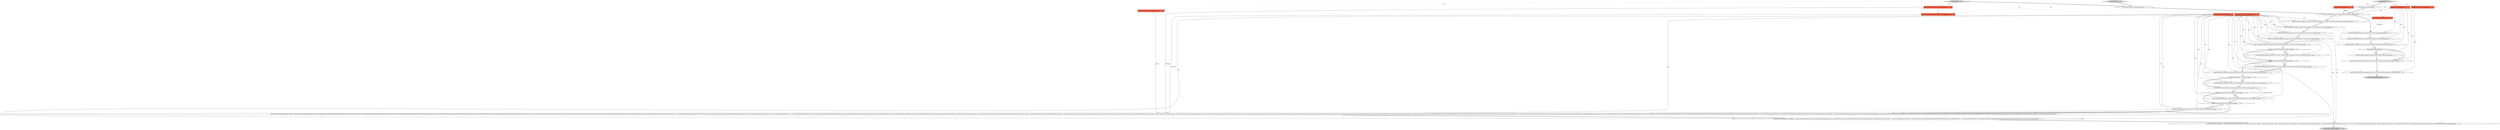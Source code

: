 digraph {
15 [style = filled, label = "json.name(dataSource.getId())@@@3@@@['1', '1', '0']", fillcolor = white, shape = ellipse image = "AAA0AAABBB1BBB"];
0 [style = filled, label = "JSONUtils.field(json,RegistryConstants.ATTR_SAVE_PASSWORD,dataSource.isSavePassword())@@@9@@@['1', '1', '0']", fillcolor = white, shape = ellipse image = "AAA0AAABBB1BBB"];
8 [style = filled, label = "JSONUtils.fieldNE(json,RegistryConstants.ATTR_ID,objectID)@@@4@@@['1', '1', '1']", fillcolor = white, shape = ellipse image = "AAA0AAABBB1BBB"];
17 [style = filled, label = "JSONUtils.field(json,RegistryConstants.ATTR_NAME,dataSource.getName())@@@7@@@['1', '1', '0']", fillcolor = white, shape = ellipse image = "AAA0AAABBB1BBB"];
27 [style = filled, label = "saveDataSource['0', '1', '0']", fillcolor = lightgray, shape = diamond image = "AAA0AAABBB2BBB"];
14 [style = filled, label = "JSONUtils.field(json,\"virtual-model-id\",dataSource.getVirtualModel().getId())@@@25@@@['1', '1', '0']", fillcolor = white, shape = ellipse image = "AAA0AAABBB1BBB"];
19 [style = filled, label = "{SimplePreferenceStore prefStore = dataSource.getPreferenceStore()Map<String,String> props = new TreeMap<>()for (String propName : prefStore.preferenceNames()){String propValue = prefStore.getString(propName)String defValue = prefStore.getDefaultString(propName)if (propValue != null && !CommonUtils.equalObjects(propValue,defValue)) {props.put(propName,propValue)}}if (!props.isEmpty()) {JSONUtils.serializeProperties(json,RegistryConstants.TAG_CUSTOM_PROPERTIES,props)}}@@@115@@@['1', '1', '0']", fillcolor = white, shape = ellipse image = "AAA0AAABBB1BBB"];
2 [style = filled, label = "JSONUtils.field(json,RegistryConstants.ATTR_SHOW_UTIL_OBJECTS,dataSource.isShowUtilityObjects())@@@14@@@['1', '1', '0']", fillcolor = white, shape = ellipse image = "AAA0AAABBB1BBB"];
6 [style = filled, label = "{DBPConnectionConfiguration connectionInfo = dataSource.getConnectionConfiguration()json.name(\"configuration\")json.beginObject()JSONUtils.fieldNE(json,RegistryConstants.ATTR_HOST,connectionInfo.getHostName())JSONUtils.fieldNE(json,RegistryConstants.ATTR_PORT,connectionInfo.getHostPort())JSONUtils.fieldNE(json,RegistryConstants.ATTR_SERVER,connectionInfo.getServerName())JSONUtils.fieldNE(json,RegistryConstants.ATTR_DATABASE,connectionInfo.getDatabaseName())JSONUtils.fieldNE(json,RegistryConstants.ATTR_URL,connectionInfo.getUrl())saveSecuredCredentials(dataSource,null,null,connectionInfo.getUserName(),dataSource.isSavePassword()? connectionInfo.getUserPassword(): null)JSONUtils.fieldNE(json,RegistryConstants.ATTR_HOME,connectionInfo.getClientHomeId())if (connectionInfo.getConnectionType() != null) {JSONUtils.field(json,RegistryConstants.ATTR_TYPE,connectionInfo.getConnectionType().getId())}JSONUtils.fieldNE(json,RegistryConstants.ATTR_COLOR,connectionInfo.getConnectionColor())if (connectionInfo.getKeepAliveInterval() > 0) {JSONUtils.field(json,RegistryConstants.ATTR_KEEP_ALIVE,connectionInfo.getKeepAliveInterval())}JSONUtils.serializeProperties(json,RegistryConstants.TAG_PROPERTIES,connectionInfo.getProperties())JSONUtils.serializeProperties(json,RegistryConstants.TAG_PROVIDER_PROPERTIES,connectionInfo.getProviderProperties())if (!ArrayUtils.isEmpty(connectionInfo.getDeclaredEvents())) {json.name(RegistryConstants.TAG_EVENTS)json.beginObject()for (DBPConnectionEventType eventType : connectionInfo.getDeclaredEvents()){DBRShellCommand command = connectionInfo.getEvent(eventType)json.name(eventType.name())json.beginObject()JSONUtils.field(json,RegistryConstants.ATTR_ENABLED,command.isEnabled())JSONUtils.field(json,RegistryConstants.ATTR_SHOW_PANEL,command.isShowProcessPanel())JSONUtils.field(json,RegistryConstants.ATTR_WAIT_PROCESS,command.isWaitProcessFinish())if (command.isWaitProcessFinish()) {JSONUtils.field(json,RegistryConstants.ATTR_WAIT_PROCESS_TIMEOUT,command.getWaitProcessTimeoutMs())}JSONUtils.field(json,RegistryConstants.ATTR_TERMINATE_AT_DISCONNECT,command.isTerminateAtDisconnect())JSONUtils.field(json,RegistryConstants.ATTR_PAUSE_AFTER_EXECUTE,command.getPauseAfterExecute())JSONUtils.fieldNE(json,RegistryConstants.ATTR_WORKING_DIRECTORY,command.getWorkingDirectory())JSONUtils.fieldNE(json,RegistryConstants.ATTR_COMMAND,command.getCommand())json.endObject()}json.endObject()}if (!CommonUtils.isEmpty(connectionInfo.getDeclaredHandlers())) {json.name(RegistryConstants.TAG_HANDLERS)json.beginObject()for (DBWHandlerConfiguration configuration : connectionInfo.getDeclaredHandlers()){saveNetworkHandlerConfiguration(json,dataSource,null,configuration)}json.endObject()}{DBPConnectionBootstrap bootstrap = connectionInfo.getBootstrap()if (bootstrap.hasData()) {json.name(RegistryConstants.TAG_BOOTSTRAP)json.beginObject()if (bootstrap.getDefaultAutoCommit() != null) {JSONUtils.field(json,RegistryConstants.ATTR_AUTOCOMMIT,bootstrap.getDefaultAutoCommit())}if (bootstrap.getDefaultTransactionIsolation() != null) {JSONUtils.field(json,RegistryConstants.ATTR_TXN_ISOLATION,bootstrap.getDefaultTransactionIsolation())}JSONUtils.fieldNE(json,RegistryConstants.ATTR_DEFAULT_OBJECT,bootstrap.getDefaultObjectName())if (bootstrap.isIgnoreErrors()) {JSONUtils.field(json,RegistryConstants.ATTR_IGNORE_ERRORS,true)}JSONUtils.serializeStringList(json,RegistryConstants.TAG_QUERY,bootstrap.getInitQueries())json.endObject()}}json.endObject()}@@@27@@@['1', '1', '0']", fillcolor = white, shape = ellipse image = "AAA0AAABBB1BBB"];
33 [style = filled, label = "saveObjectFiler['0', '0', '1']", fillcolor = lightgray, shape = diamond image = "AAA0AAABBB3BBB"];
13 [style = filled, label = "@NotNull DBPProject project@@@2@@@['1', '0', '0']", fillcolor = tomato, shape = box image = "AAA0AAABBB1BBB"];
1 [style = filled, label = "JSONUtils.fieldNE(json,RegistryConstants.TAG_DESCRIPTION,dataSource.getDescription())@@@8@@@['1', '1', '0']", fillcolor = white, shape = ellipse image = "AAA0AAABBB1BBB"];
18 [style = filled, label = "dataSource.isShowSystemObjects()@@@10@@@['1', '1', '0']", fillcolor = white, shape = diamond image = "AAA0AAABBB1BBB"];
23 [style = filled, label = "json.endObject()@@@129@@@['1', '1', '0']", fillcolor = lightgray, shape = ellipse image = "AAA0AAABBB1BBB"];
10 [style = filled, label = "JsonWriter json@@@2@@@['1', '0', '0']", fillcolor = tomato, shape = box image = "AAA0AAABBB1BBB"];
43 [style = filled, label = "String objectID@@@2@@@['0', '0', '1']", fillcolor = tomato, shape = box image = "AAA0AAABBB3BBB"];
22 [style = filled, label = "!CommonUtils.isEmpty(lockPasswordHash)@@@21@@@['1', '1', '0']", fillcolor = white, shape = diamond image = "AAA0AAABBB1BBB"];
38 [style = filled, label = "JSONUtils.serializeStringList(json,RegistryConstants.TAG_EXCLUDE,filter.getExclude())@@@12@@@['0', '0', '1']", fillcolor = white, shape = ellipse image = "AAA0AAABBB3BBB"];
21 [style = filled, label = "{Collection<FilterMapping> filterMappings = dataSource.getObjectFilters()if (!CommonUtils.isEmpty(filterMappings)) {json.name(RegistryConstants.TAG_FILTERS)json.beginArray()for (FilterMapping filter : filterMappings){if (filter.defaultFilter != null && !filter.defaultFilter.isEmpty()) {saveObjectFiler(json,filter.typeName,null,filter.defaultFilter)}for (Map.Entry<String,DBSObjectFilter> cf : filter.customFilters.entrySet()){if (!cf.getValue().isEmpty()) {saveObjectFiler(json,filter.typeName,cf.getKey(),cf.getValue())}}}json.endArray()}}@@@97@@@['1', '1', '0']", fillcolor = white, shape = ellipse image = "AAA0AAABBB1BBB"];
12 [style = filled, label = "JSONUtils.field(json,RegistryConstants.ATTR_LOCK_PASSWORD,lockPasswordHash)@@@22@@@['1', '1', '0']", fillcolor = white, shape = ellipse image = "AAA0AAABBB1BBB"];
16 [style = filled, label = "DataSourceDescriptor dataSource@@@2@@@['1', '0', '0']", fillcolor = tomato, shape = box image = "AAA1AAABBB1BBB"];
28 [style = filled, label = "@NotNull JsonWriter json@@@2@@@['0', '1', '0']", fillcolor = tomato, shape = box image = "AAA0AAABBB2BBB"];
41 [style = filled, label = "json.beginObject()@@@3@@@['0', '0', '1']", fillcolor = white, shape = ellipse image = "AAA0AAABBB3BBB"];
34 [style = filled, label = "JsonWriter json@@@2@@@['0', '0', '1']", fillcolor = tomato, shape = box image = "AAA0AAABBB3BBB"];
5 [style = filled, label = "JSONUtils.field(json,RegistryConstants.ATTR_DRIVER,dataSource.getDriver().getId())@@@6@@@['1', '1', '0']", fillcolor = white, shape = ellipse image = "AAA0AAABBB1BBB"];
25 [style = filled, label = "JSONUtils.field(json,RegistryConstants.ATTR_FOLDER,dataSource.getFolder().getFolderPath())@@@18@@@['1', '1', '0']", fillcolor = white, shape = ellipse image = "AAA0AAABBB1BBB"];
40 [style = filled, label = "JSONUtils.fieldNE(json,RegistryConstants.ATTR_NAME,filter.getName())@@@6@@@['0', '0', '1']", fillcolor = white, shape = ellipse image = "AAA0AAABBB3BBB"];
4 [style = filled, label = "JSONUtils.field(json,RegistryConstants.ATTR_SHOW_SYSTEM_OBJECTS,dataSource.isShowSystemObjects())@@@11@@@['1', '1', '0']", fillcolor = white, shape = ellipse image = "AAA0AAABBB1BBB"];
26 [style = filled, label = "saveDataSource['1', '0', '0']", fillcolor = lightgray, shape = diamond image = "AAA0AAABBB1BBB"];
3 [style = filled, label = "dataSource.isShowUtilityObjects()@@@13@@@['1', '1', '0']", fillcolor = white, shape = diamond image = "AAA0AAABBB1BBB"];
42 [style = filled, label = "!filter.isEnabled()@@@8@@@['0', '0', '1']", fillcolor = white, shape = diamond image = "AAA0AAABBB3BBB"];
32 [style = filled, label = "String typeName@@@2@@@['0', '0', '1']", fillcolor = tomato, shape = box image = "AAA0AAABBB3BBB"];
39 [style = filled, label = "JSONUtils.fieldNE(json,RegistryConstants.ATTR_TYPE,typeName)@@@5@@@['0', '0', '1']", fillcolor = white, shape = ellipse image = "AAA0AAABBB3BBB"];
9 [style = filled, label = "dataSource.hasSharedVirtualModel()@@@24@@@['1', '1', '0']", fillcolor = white, shape = diamond image = "AAA0AAABBB1BBB"];
11 [style = filled, label = "final String lockPasswordHash = dataSource.getLockPasswordHash()@@@20@@@['1', '1', '0']", fillcolor = white, shape = ellipse image = "AAA0AAABBB1BBB"];
20 [style = filled, label = "JSONUtils.field(json,RegistryConstants.ATTR_READ_ONLY,dataSource.isConnectionReadOnly())@@@16@@@['1', '1', '0']", fillcolor = white, shape = ellipse image = "AAA0AAABBB1BBB"];
35 [style = filled, label = "JSONUtils.serializeStringList(json,RegistryConstants.TAG_INCLUDE,filter.getInclude())@@@11@@@['0', '0', '1']", fillcolor = white, shape = ellipse image = "AAA0AAABBB3BBB"];
24 [style = filled, label = "JSONUtils.field(json,RegistryConstants.ATTR_PROVIDER,dataSource.getDriver().getProviderDescriptor().getId())@@@5@@@['1', '1', '0']", fillcolor = white, shape = ellipse image = "AAA0AAABBB1BBB"];
7 [style = filled, label = "dataSource.getFolder() != null@@@17@@@['1', '1', '0']", fillcolor = white, shape = diamond image = "AAA0AAABBB1BBB"];
36 [style = filled, label = "DBSObjectFilter filter@@@2@@@['0', '0', '1']", fillcolor = tomato, shape = box image = "AAA0AAABBB3BBB"];
30 [style = filled, label = "json.endObject()@@@13@@@['0', '0', '1']", fillcolor = lightgray, shape = ellipse image = "AAA0AAABBB3BBB"];
37 [style = filled, label = "JSONUtils.field(json,RegistryConstants.ATTR_ENABLED,false)@@@9@@@['0', '0', '1']", fillcolor = white, shape = ellipse image = "AAA0AAABBB3BBB"];
29 [style = filled, label = "@NotNull DataSourceDescriptor dataSource@@@2@@@['0', '1', '0']", fillcolor = tomato, shape = box image = "AAA1AAABBB2BBB"];
31 [style = filled, label = "JSONUtils.fieldNE(json,RegistryConstants.ATTR_DESCRIPTION,filter.getDescription())@@@7@@@['0', '0', '1']", fillcolor = white, shape = ellipse image = "AAA0AAABBB3BBB"];
10->4 [style = solid, label="json"];
18->3 [style = bold, label=""];
11->12 [style = solid, label="lockPasswordHash"];
28->12 [style = solid, label="json"];
41->8 [style = bold, label=""];
26->13 [style = dotted, label="true"];
10->20 [style = solid, label="json"];
12->9 [style = bold, label=""];
27->15 [style = bold, label=""];
28->5 [style = solid, label="json"];
28->17 [style = solid, label="json"];
9->6 [style = bold, label=""];
28->25 [style = solid, label="json"];
38->30 [style = bold, label=""];
26->15 [style = bold, label=""];
9->14 [style = bold, label=""];
28->21 [style = solid, label="json"];
10->19 [style = solid, label="json"];
26->16 [style = dotted, label="true"];
34->38 [style = solid, label="json"];
40->31 [style = bold, label=""];
35->38 [style = bold, label=""];
8->39 [style = bold, label=""];
10->6 [style = solid, label="json"];
28->4 [style = solid, label="json"];
10->2 [style = solid, label="json"];
13->6 [style = solid, label="project"];
4->3 [style = bold, label=""];
10->24 [style = solid, label="json"];
2->20 [style = bold, label=""];
7->11 [style = bold, label=""];
21->19 [style = bold, label=""];
33->32 [style = dotted, label="true"];
1->31 [style = dashed, label="0"];
28->20 [style = solid, label="json"];
22->9 [style = bold, label=""];
10->25 [style = solid, label="json"];
34->35 [style = solid, label="json"];
10->17 [style = solid, label="json"];
33->41 [style = bold, label=""];
5->39 [style = dashed, label="0"];
1->0 [style = bold, label=""];
5->17 [style = bold, label=""];
24->5 [style = bold, label=""];
18->4 [style = bold, label=""];
3->2 [style = bold, label=""];
27->29 [style = dotted, label="true"];
10->0 [style = solid, label="json"];
24->8 [style = dashed, label="0"];
28->19 [style = solid, label="json"];
20->7 [style = bold, label=""];
43->8 [style = solid, label="objectID"];
14->6 [style = bold, label=""];
16->6 [style = solid, label="dataSource"];
8->24 [style = bold, label=""];
42->37 [style = bold, label=""];
17->1 [style = bold, label=""];
6->21 [style = bold, label=""];
28->1 [style = solid, label="json"];
10->5 [style = solid, label="json"];
10->21 [style = solid, label="json"];
28->2 [style = solid, label="json"];
28->6 [style = solid, label="json"];
29->6 [style = solid, label="dataSource"];
10->1 [style = solid, label="json"];
31->42 [style = bold, label=""];
34->8 [style = solid, label="json"];
10->12 [style = solid, label="json"];
39->40 [style = bold, label=""];
11->22 [style = bold, label=""];
0->18 [style = bold, label=""];
28->0 [style = solid, label="json"];
37->35 [style = bold, label=""];
10->14 [style = solid, label="json"];
15->8 [style = bold, label=""];
33->43 [style = dotted, label="true"];
33->34 [style = dotted, label="true"];
2->38 [style = dashed, label="0"];
9->14 [style = dotted, label="true"];
22->12 [style = dotted, label="true"];
42->35 [style = bold, label=""];
33->36 [style = dotted, label="true"];
34->37 [style = solid, label="json"];
34->39 [style = solid, label="json"];
27->28 [style = dotted, label="true"];
28->14 [style = solid, label="json"];
3->20 [style = bold, label=""];
25->11 [style = bold, label=""];
22->12 [style = bold, label=""];
19->23 [style = bold, label=""];
26->10 [style = dotted, label="true"];
17->40 [style = dashed, label="0"];
34->40 [style = solid, label="json"];
7->25 [style = dotted, label="true"];
16->29 [style = dashed, label="0"];
34->31 [style = solid, label="json"];
32->39 [style = solid, label="typeName"];
7->25 [style = bold, label=""];
18->4 [style = dotted, label="true"];
42->37 [style = dotted, label="true"];
3->2 [style = dotted, label="true"];
28->24 [style = solid, label="json"];
}
